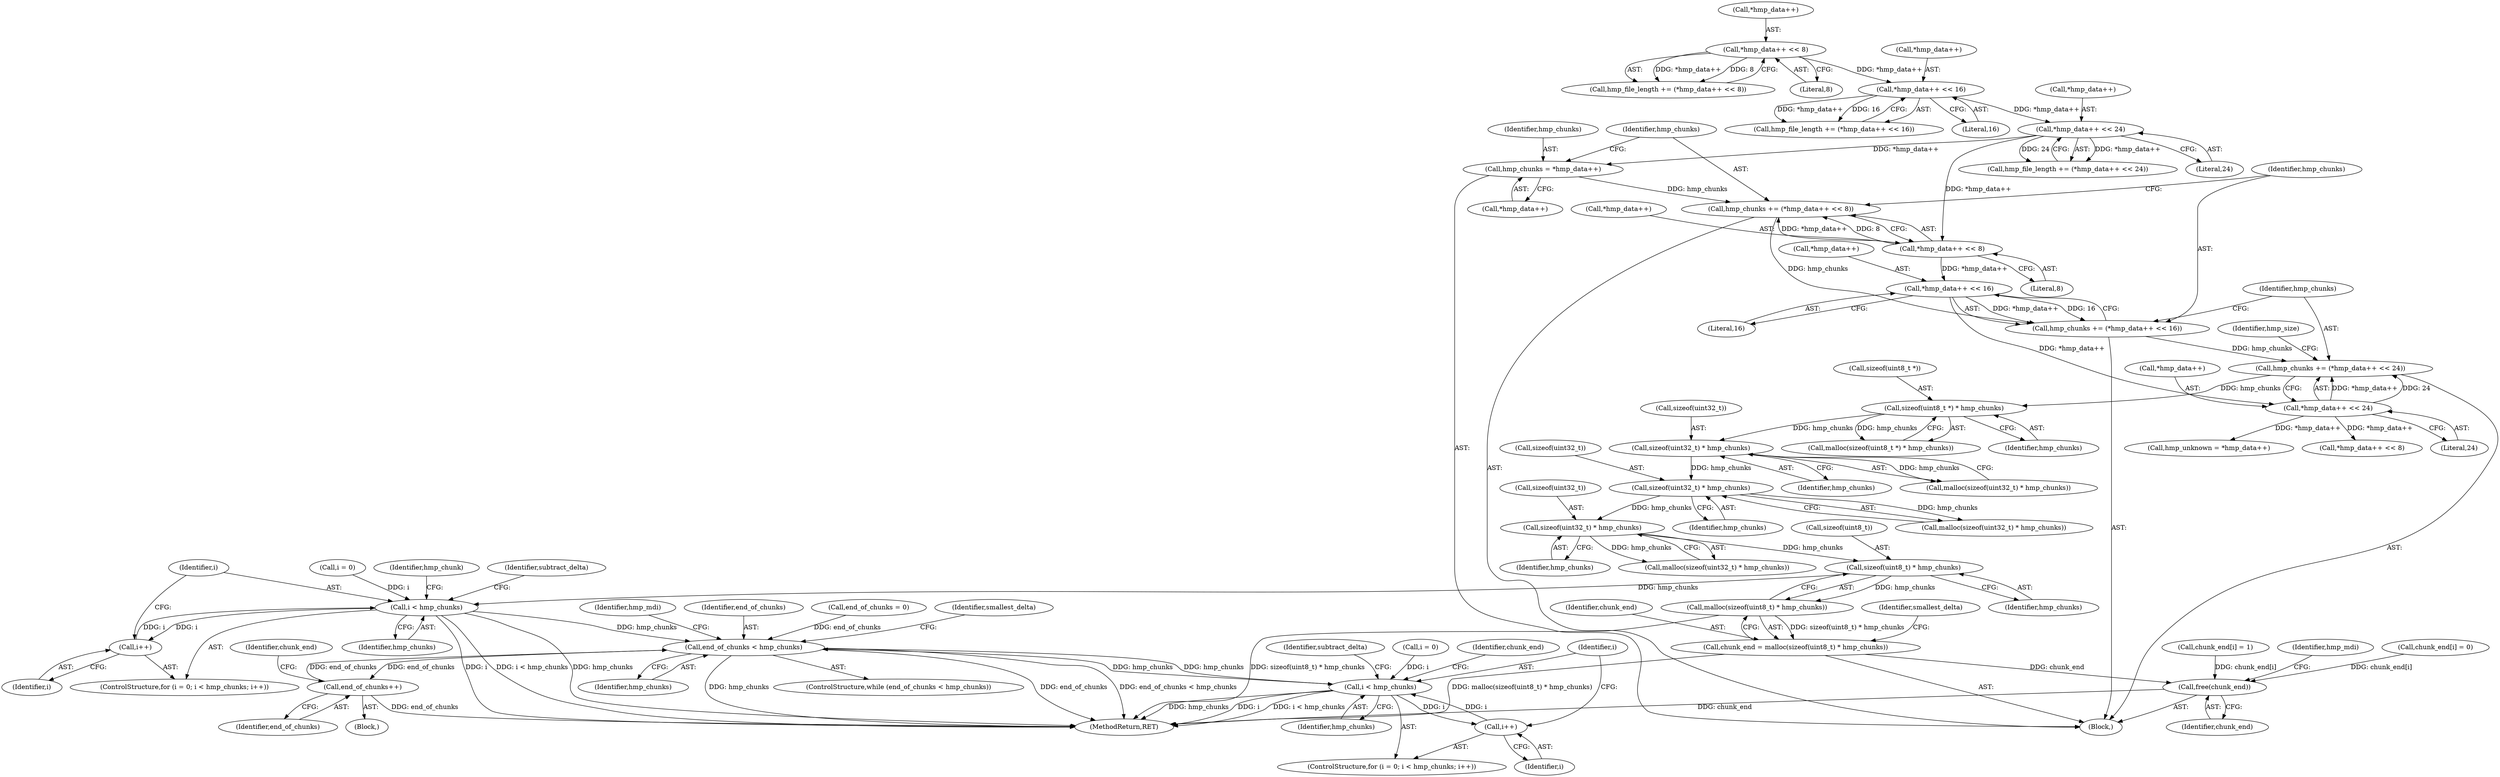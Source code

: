 digraph "0_wildmidi_660b513d99bced8783a4a5984ac2f742c74ebbdd_0@API" {
"1000518" [label="(Call,sizeof(uint8_t) * hmp_chunks)"];
"1000511" [label="(Call,sizeof(uint32_t) * hmp_chunks)"];
"1000504" [label="(Call,sizeof(uint32_t) * hmp_chunks)"];
"1000497" [label="(Call,sizeof(uint32_t) * hmp_chunks)"];
"1000490" [label="(Call,sizeof(uint8_t *) * hmp_chunks)"];
"1000327" [label="(Call,hmp_chunks += (*hmp_data++ << 24))"];
"1000329" [label="(Call,*hmp_data++ << 24)"];
"1000322" [label="(Call,*hmp_data++ << 16)"];
"1000315" [label="(Call,*hmp_data++ << 8)"];
"1000292" [label="(Call,*hmp_data++ << 24)"];
"1000285" [label="(Call,*hmp_data++ << 16)"];
"1000278" [label="(Call,*hmp_data++ << 8)"];
"1000320" [label="(Call,hmp_chunks += (*hmp_data++ << 16))"];
"1000313" [label="(Call,hmp_chunks += (*hmp_data++ << 8))"];
"1000308" [label="(Call,hmp_chunks = *hmp_data++)"];
"1000517" [label="(Call,malloc(sizeof(uint8_t) * hmp_chunks))"];
"1000515" [label="(Call,chunk_end = malloc(sizeof(uint8_t) * hmp_chunks))"];
"1001275" [label="(Call,free(chunk_end))"];
"1000529" [label="(Call,i < hmp_chunks)"];
"1000532" [label="(Call,i++)"];
"1000816" [label="(Call,end_of_chunks < hmp_chunks)"];
"1000827" [label="(Call,i < hmp_chunks)"];
"1000830" [label="(Call,i++)"];
"1000963" [label="(Call,end_of_chunks++)"];
"1000283" [label="(Call,hmp_file_length += (*hmp_data++ << 16))"];
"1000827" [label="(Call,i < hmp_chunks)"];
"1000491" [label="(Call,sizeof(uint8_t *))"];
"1000279" [label="(Call,*hmp_data++)"];
"1000523" [label="(Identifier,smallest_delta)"];
"1000507" [label="(Identifier,hmp_chunks)"];
"1000967" [label="(Identifier,chunk_end)"];
"1000166" [label="(Call,end_of_chunks = 0)"];
"1000963" [label="(Call,end_of_chunks++)"];
"1000503" [label="(Call,malloc(sizeof(uint32_t) * hmp_chunks))"];
"1000335" [label="(Identifier,hmp_size)"];
"1000815" [label="(ControlStructure,while (end_of_chunks < hmp_chunks))"];
"1000510" [label="(Call,malloc(sizeof(uint32_t) * hmp_chunks))"];
"1000498" [label="(Call,sizeof(uint32_t))"];
"1000962" [label="(Block,)"];
"1000519" [label="(Call,sizeof(uint8_t))"];
"1000497" [label="(Call,sizeof(uint32_t) * hmp_chunks)"];
"1000824" [label="(Call,i = 0)"];
"1000308" [label="(Call,hmp_chunks = *hmp_data++)"];
"1000818" [label="(Identifier,hmp_chunks)"];
"1000322" [label="(Call,*hmp_data++ << 16)"];
"1000316" [label="(Call,*hmp_data++)"];
"1001287" [label="(MethodReturn,RET)"];
"1000330" [label="(Call,*hmp_data++)"];
"1000526" [label="(Call,i = 0)"];
"1000496" [label="(Call,malloc(sizeof(uint32_t) * hmp_chunks))"];
"1000517" [label="(Call,malloc(sizeof(uint8_t) * hmp_chunks))"];
"1000329" [label="(Call,*hmp_data++ << 24)"];
"1000816" [label="(Call,end_of_chunks < hmp_chunks)"];
"1000286" [label="(Call,*hmp_data++)"];
"1000829" [label="(Identifier,hmp_chunks)"];
"1000333" [label="(Literal,24)"];
"1000537" [label="(Identifier,hmp_chunk)"];
"1000505" [label="(Call,sizeof(uint32_t))"];
"1000327" [label="(Call,hmp_chunks += (*hmp_data++ << 24))"];
"1000500" [label="(Identifier,hmp_chunks)"];
"1000964" [label="(Identifier,end_of_chunks)"];
"1000821" [label="(Identifier,smallest_delta)"];
"1000831" [label="(Identifier,i)"];
"1000323" [label="(Call,*hmp_data++)"];
"1000326" [label="(Literal,16)"];
"1000282" [label="(Literal,8)"];
"1000530" [label="(Identifier,i)"];
"1000511" [label="(Call,sizeof(uint32_t) * hmp_chunks)"];
"1000493" [label="(Identifier,hmp_chunks)"];
"1000835" [label="(Identifier,chunk_end)"];
"1000532" [label="(Call,i++)"];
"1000285" [label="(Call,*hmp_data++ << 16)"];
"1000823" [label="(ControlStructure,for (i = 0; i < hmp_chunks; i++))"];
"1001276" [label="(Identifier,chunk_end)"];
"1000309" [label="(Identifier,hmp_chunks)"];
"1000525" [label="(ControlStructure,for (i = 0; i < hmp_chunks; i++))"];
"1000314" [label="(Identifier,hmp_chunks)"];
"1000337" [label="(Call,hmp_unknown = *hmp_data++)"];
"1000521" [label="(Identifier,hmp_chunks)"];
"1000292" [label="(Call,*hmp_data++ << 24)"];
"1000489" [label="(Call,malloc(sizeof(uint8_t *) * hmp_chunks))"];
"1000344" [label="(Call,*hmp_data++ << 8)"];
"1000315" [label="(Call,*hmp_data++ << 8)"];
"1000531" [label="(Identifier,hmp_chunks)"];
"1000830" [label="(Call,i++)"];
"1001220" [label="(Identifier,hmp_mdi)"];
"1000290" [label="(Call,hmp_file_length += (*hmp_data++ << 24))"];
"1000490" [label="(Call,sizeof(uint8_t *) * hmp_chunks)"];
"1000516" [label="(Identifier,chunk_end)"];
"1000817" [label="(Identifier,end_of_chunks)"];
"1000518" [label="(Call,sizeof(uint8_t) * hmp_chunks)"];
"1001279" [label="(Identifier,hmp_mdi)"];
"1000293" [label="(Call,*hmp_data++)"];
"1000512" [label="(Call,sizeof(uint32_t))"];
"1000276" [label="(Call,hmp_file_length += (*hmp_data++ << 8))"];
"1000766" [label="(Call,chunk_end[i] = 0)"];
"1000320" [label="(Call,hmp_chunks += (*hmp_data++ << 16))"];
"1001275" [label="(Call,free(chunk_end))"];
"1000529" [label="(Call,i < hmp_chunks)"];
"1000289" [label="(Literal,16)"];
"1000321" [label="(Identifier,hmp_chunks)"];
"1000313" [label="(Call,hmp_chunks += (*hmp_data++ << 8))"];
"1000296" [label="(Literal,24)"];
"1000514" [label="(Identifier,hmp_chunks)"];
"1000328" [label="(Identifier,hmp_chunks)"];
"1000515" [label="(Call,chunk_end = malloc(sizeof(uint8_t) * hmp_chunks))"];
"1001173" [label="(Identifier,subtract_delta)"];
"1000106" [label="(Block,)"];
"1000772" [label="(Identifier,subtract_delta)"];
"1000319" [label="(Literal,8)"];
"1000504" [label="(Call,sizeof(uint32_t) * hmp_chunks)"];
"1000965" [label="(Call,chunk_end[i] = 1)"];
"1000828" [label="(Identifier,i)"];
"1000278" [label="(Call,*hmp_data++ << 8)"];
"1000310" [label="(Call,*hmp_data++)"];
"1000533" [label="(Identifier,i)"];
"1000518" -> "1000517"  [label="AST: "];
"1000518" -> "1000521"  [label="CFG: "];
"1000519" -> "1000518"  [label="AST: "];
"1000521" -> "1000518"  [label="AST: "];
"1000517" -> "1000518"  [label="CFG: "];
"1000518" -> "1000517"  [label="DDG: hmp_chunks"];
"1000511" -> "1000518"  [label="DDG: hmp_chunks"];
"1000518" -> "1000529"  [label="DDG: hmp_chunks"];
"1000511" -> "1000510"  [label="AST: "];
"1000511" -> "1000514"  [label="CFG: "];
"1000512" -> "1000511"  [label="AST: "];
"1000514" -> "1000511"  [label="AST: "];
"1000510" -> "1000511"  [label="CFG: "];
"1000511" -> "1000510"  [label="DDG: hmp_chunks"];
"1000504" -> "1000511"  [label="DDG: hmp_chunks"];
"1000504" -> "1000503"  [label="AST: "];
"1000504" -> "1000507"  [label="CFG: "];
"1000505" -> "1000504"  [label="AST: "];
"1000507" -> "1000504"  [label="AST: "];
"1000503" -> "1000504"  [label="CFG: "];
"1000504" -> "1000503"  [label="DDG: hmp_chunks"];
"1000497" -> "1000504"  [label="DDG: hmp_chunks"];
"1000497" -> "1000496"  [label="AST: "];
"1000497" -> "1000500"  [label="CFG: "];
"1000498" -> "1000497"  [label="AST: "];
"1000500" -> "1000497"  [label="AST: "];
"1000496" -> "1000497"  [label="CFG: "];
"1000497" -> "1000496"  [label="DDG: hmp_chunks"];
"1000490" -> "1000497"  [label="DDG: hmp_chunks"];
"1000490" -> "1000489"  [label="AST: "];
"1000490" -> "1000493"  [label="CFG: "];
"1000491" -> "1000490"  [label="AST: "];
"1000493" -> "1000490"  [label="AST: "];
"1000489" -> "1000490"  [label="CFG: "];
"1000490" -> "1000489"  [label="DDG: hmp_chunks"];
"1000327" -> "1000490"  [label="DDG: hmp_chunks"];
"1000327" -> "1000106"  [label="AST: "];
"1000327" -> "1000329"  [label="CFG: "];
"1000328" -> "1000327"  [label="AST: "];
"1000329" -> "1000327"  [label="AST: "];
"1000335" -> "1000327"  [label="CFG: "];
"1000329" -> "1000327"  [label="DDG: *hmp_data++"];
"1000329" -> "1000327"  [label="DDG: 24"];
"1000320" -> "1000327"  [label="DDG: hmp_chunks"];
"1000329" -> "1000333"  [label="CFG: "];
"1000330" -> "1000329"  [label="AST: "];
"1000333" -> "1000329"  [label="AST: "];
"1000322" -> "1000329"  [label="DDG: *hmp_data++"];
"1000329" -> "1000337"  [label="DDG: *hmp_data++"];
"1000329" -> "1000344"  [label="DDG: *hmp_data++"];
"1000322" -> "1000320"  [label="AST: "];
"1000322" -> "1000326"  [label="CFG: "];
"1000323" -> "1000322"  [label="AST: "];
"1000326" -> "1000322"  [label="AST: "];
"1000320" -> "1000322"  [label="CFG: "];
"1000322" -> "1000320"  [label="DDG: *hmp_data++"];
"1000322" -> "1000320"  [label="DDG: 16"];
"1000315" -> "1000322"  [label="DDG: *hmp_data++"];
"1000315" -> "1000313"  [label="AST: "];
"1000315" -> "1000319"  [label="CFG: "];
"1000316" -> "1000315"  [label="AST: "];
"1000319" -> "1000315"  [label="AST: "];
"1000313" -> "1000315"  [label="CFG: "];
"1000315" -> "1000313"  [label="DDG: *hmp_data++"];
"1000315" -> "1000313"  [label="DDG: 8"];
"1000292" -> "1000315"  [label="DDG: *hmp_data++"];
"1000292" -> "1000290"  [label="AST: "];
"1000292" -> "1000296"  [label="CFG: "];
"1000293" -> "1000292"  [label="AST: "];
"1000296" -> "1000292"  [label="AST: "];
"1000290" -> "1000292"  [label="CFG: "];
"1000292" -> "1000290"  [label="DDG: *hmp_data++"];
"1000292" -> "1000290"  [label="DDG: 24"];
"1000285" -> "1000292"  [label="DDG: *hmp_data++"];
"1000292" -> "1000308"  [label="DDG: *hmp_data++"];
"1000285" -> "1000283"  [label="AST: "];
"1000285" -> "1000289"  [label="CFG: "];
"1000286" -> "1000285"  [label="AST: "];
"1000289" -> "1000285"  [label="AST: "];
"1000283" -> "1000285"  [label="CFG: "];
"1000285" -> "1000283"  [label="DDG: *hmp_data++"];
"1000285" -> "1000283"  [label="DDG: 16"];
"1000278" -> "1000285"  [label="DDG: *hmp_data++"];
"1000278" -> "1000276"  [label="AST: "];
"1000278" -> "1000282"  [label="CFG: "];
"1000279" -> "1000278"  [label="AST: "];
"1000282" -> "1000278"  [label="AST: "];
"1000276" -> "1000278"  [label="CFG: "];
"1000278" -> "1000276"  [label="DDG: *hmp_data++"];
"1000278" -> "1000276"  [label="DDG: 8"];
"1000320" -> "1000106"  [label="AST: "];
"1000321" -> "1000320"  [label="AST: "];
"1000328" -> "1000320"  [label="CFG: "];
"1000313" -> "1000320"  [label="DDG: hmp_chunks"];
"1000313" -> "1000106"  [label="AST: "];
"1000314" -> "1000313"  [label="AST: "];
"1000321" -> "1000313"  [label="CFG: "];
"1000308" -> "1000313"  [label="DDG: hmp_chunks"];
"1000308" -> "1000106"  [label="AST: "];
"1000308" -> "1000310"  [label="CFG: "];
"1000309" -> "1000308"  [label="AST: "];
"1000310" -> "1000308"  [label="AST: "];
"1000314" -> "1000308"  [label="CFG: "];
"1000517" -> "1000515"  [label="AST: "];
"1000515" -> "1000517"  [label="CFG: "];
"1000517" -> "1001287"  [label="DDG: sizeof(uint8_t) * hmp_chunks"];
"1000517" -> "1000515"  [label="DDG: sizeof(uint8_t) * hmp_chunks"];
"1000515" -> "1000106"  [label="AST: "];
"1000516" -> "1000515"  [label="AST: "];
"1000523" -> "1000515"  [label="CFG: "];
"1000515" -> "1001287"  [label="DDG: malloc(sizeof(uint8_t) * hmp_chunks)"];
"1000515" -> "1001275"  [label="DDG: chunk_end"];
"1001275" -> "1000106"  [label="AST: "];
"1001275" -> "1001276"  [label="CFG: "];
"1001276" -> "1001275"  [label="AST: "];
"1001279" -> "1001275"  [label="CFG: "];
"1001275" -> "1001287"  [label="DDG: chunk_end"];
"1000766" -> "1001275"  [label="DDG: chunk_end[i]"];
"1000965" -> "1001275"  [label="DDG: chunk_end[i]"];
"1000529" -> "1000525"  [label="AST: "];
"1000529" -> "1000531"  [label="CFG: "];
"1000530" -> "1000529"  [label="AST: "];
"1000531" -> "1000529"  [label="AST: "];
"1000537" -> "1000529"  [label="CFG: "];
"1000772" -> "1000529"  [label="CFG: "];
"1000529" -> "1001287"  [label="DDG: hmp_chunks"];
"1000529" -> "1001287"  [label="DDG: i"];
"1000529" -> "1001287"  [label="DDG: i < hmp_chunks"];
"1000532" -> "1000529"  [label="DDG: i"];
"1000526" -> "1000529"  [label="DDG: i"];
"1000529" -> "1000532"  [label="DDG: i"];
"1000529" -> "1000816"  [label="DDG: hmp_chunks"];
"1000532" -> "1000525"  [label="AST: "];
"1000532" -> "1000533"  [label="CFG: "];
"1000533" -> "1000532"  [label="AST: "];
"1000530" -> "1000532"  [label="CFG: "];
"1000816" -> "1000815"  [label="AST: "];
"1000816" -> "1000818"  [label="CFG: "];
"1000817" -> "1000816"  [label="AST: "];
"1000818" -> "1000816"  [label="AST: "];
"1000821" -> "1000816"  [label="CFG: "];
"1001220" -> "1000816"  [label="CFG: "];
"1000816" -> "1001287"  [label="DDG: end_of_chunks < hmp_chunks"];
"1000816" -> "1001287"  [label="DDG: hmp_chunks"];
"1000816" -> "1001287"  [label="DDG: end_of_chunks"];
"1000963" -> "1000816"  [label="DDG: end_of_chunks"];
"1000166" -> "1000816"  [label="DDG: end_of_chunks"];
"1000827" -> "1000816"  [label="DDG: hmp_chunks"];
"1000816" -> "1000827"  [label="DDG: hmp_chunks"];
"1000816" -> "1000963"  [label="DDG: end_of_chunks"];
"1000827" -> "1000823"  [label="AST: "];
"1000827" -> "1000829"  [label="CFG: "];
"1000828" -> "1000827"  [label="AST: "];
"1000829" -> "1000827"  [label="AST: "];
"1000835" -> "1000827"  [label="CFG: "];
"1001173" -> "1000827"  [label="CFG: "];
"1000827" -> "1001287"  [label="DDG: i < hmp_chunks"];
"1000827" -> "1001287"  [label="DDG: hmp_chunks"];
"1000827" -> "1001287"  [label="DDG: i"];
"1000824" -> "1000827"  [label="DDG: i"];
"1000830" -> "1000827"  [label="DDG: i"];
"1000827" -> "1000830"  [label="DDG: i"];
"1000830" -> "1000823"  [label="AST: "];
"1000830" -> "1000831"  [label="CFG: "];
"1000831" -> "1000830"  [label="AST: "];
"1000828" -> "1000830"  [label="CFG: "];
"1000963" -> "1000962"  [label="AST: "];
"1000963" -> "1000964"  [label="CFG: "];
"1000964" -> "1000963"  [label="AST: "];
"1000967" -> "1000963"  [label="CFG: "];
"1000963" -> "1001287"  [label="DDG: end_of_chunks"];
}
